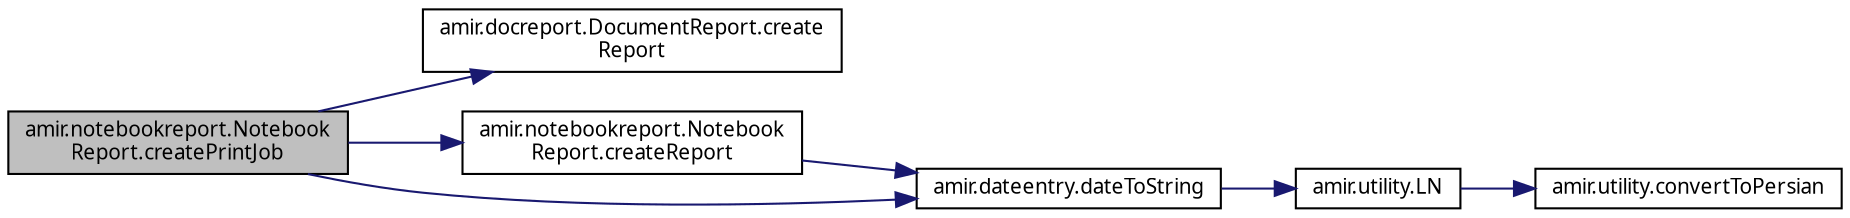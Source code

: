 digraph "amir.notebookreport.NotebookReport.createPrintJob"
{
 // LATEX_PDF_SIZE
  edge [fontname="FreeSans.ttf",fontsize="10",labelfontname="FreeSans.ttf",labelfontsize="10"];
  node [fontname="FreeSans.ttf",fontsize="10",shape=record];
  rankdir="LR";
  Node1 [label="amir.notebookreport.Notebook\lReport.createPrintJob",height=0.2,width=0.4,color="black", fillcolor="grey75", style="filled", fontcolor="black",tooltip=" "];
  Node1 -> Node2 [color="midnightblue",fontsize="10",style="solid",fontname="FreeSans.ttf"];
  Node2 [label="amir.docreport.DocumentReport.create\lReport",height=0.2,width=0.4,color="black", fillcolor="white", style="filled",URL="$classamir_1_1docreport_1_1_document_report.html#a58ccd4953a2854ce0fd0f25336ea27e1",tooltip=" "];
  Node1 -> Node3 [color="midnightblue",fontsize="10",style="solid",fontname="FreeSans.ttf"];
  Node3 [label="amir.notebookreport.Notebook\lReport.createReport",height=0.2,width=0.4,color="black", fillcolor="white", style="filled",URL="$classamir_1_1notebookreport_1_1_notebook_report.html#ac2c25ec9dce2b059496d10bb5d0297a0",tooltip=" "];
  Node3 -> Node4 [color="midnightblue",fontsize="10",style="solid",fontname="FreeSans.ttf"];
  Node4 [label="amir.dateentry.dateToString",height=0.2,width=0.4,color="black", fillcolor="white", style="filled",URL="$group___utility.html#gadc610bce7b44487a4735f43ffa052b28",tooltip=" "];
  Node4 -> Node5 [color="midnightblue",fontsize="10",style="solid",fontname="FreeSans.ttf"];
  Node5 [label="amir.utility.LN",height=0.2,width=0.4,color="black", fillcolor="white", style="filled",URL="$group___utility.html#ga0743603f91496779ad987d6a561f2142",tooltip="Check the active locale and choose number characters from that locale."];
  Node5 -> Node6 [color="midnightblue",fontsize="10",style="solid",fontname="FreeSans.ttf"];
  Node6 [label="amir.utility.convertToPersian",height=0.2,width=0.4,color="black", fillcolor="white", style="filled",URL="$group___utility.html#ga8b89d0d191ac53afdec68da806fe310d",tooltip=" "];
  Node1 -> Node4 [color="midnightblue",fontsize="10",style="solid",fontname="FreeSans.ttf"];
}
